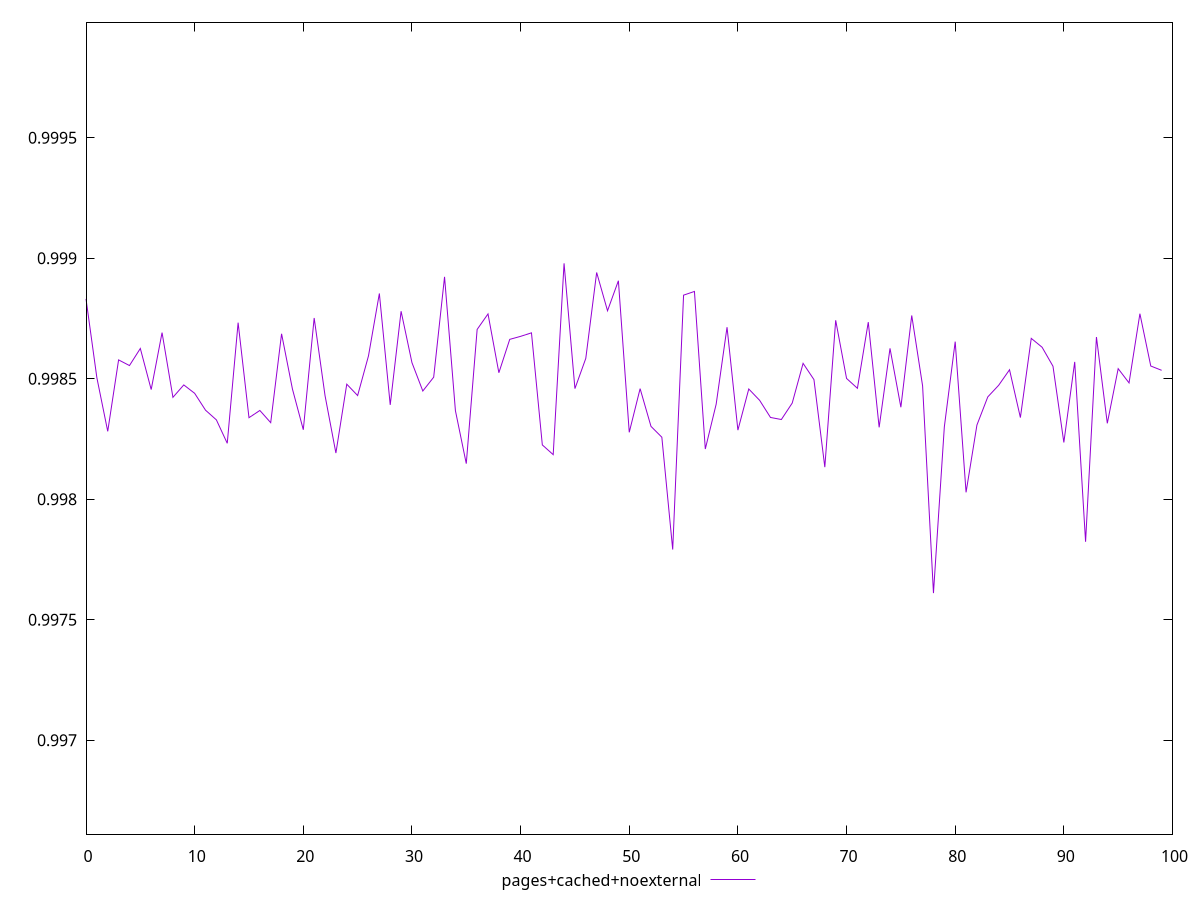 $_pagesCachedNoexternal <<EOF
0.9988311288616056
0.9985040626774732
0.9982816325714007
0.9985780744162065
0.9985545834441563
0.9986254498217295
0.9984550148050624
0.9986912222796285
0.9984227202276853
0.9984742522129766
0.9984394121833642
0.9983694252763617
0.9983292460429767
0.9982320593519842
0.9987325058440764
0.9983383126857538
0.9983682860396088
0.9983176666932583
0.9986863852185519
0.9984572472093282
0.998288284705015
0.9987518830773692
0.9984300219777043
0.9981916007491174
0.9984773207160911
0.9984301603738897
0.9985948353405423
0.9988536237071378
0.9983913341541621
0.9987799186852817
0.9985666451306
0.998448988971942
0.9985062863158582
0.9989225937759438
0.9983675737153359
0.998147694892555
0.9987044152010172
0.9987687697037297
0.9985247352671891
0.9986632254075245
0.998675736995964
0.9986902962153816
0.9982252454875088
0.9981849798399316
0.9989786639992547
0.9984588858064509
0.9985843612177192
0.9989407246948265
0.9987819029008973
0.9989064450585514
0.9982776320696343
0.998458794807412
0.9983023629505441
0.9982572263611706
0.997791323744077
0.9988466500975486
0.9988620151408054
0.9982083545326197
0.9983943387442971
0.9987136978274052
0.998286611161388
0.9984573382766411
0.9984103236103412
0.9983392750603072
0.9983306953129125
0.9983989314062477
0.9985637555036009
0.9984963497767992
0.9981331478041653
0.9987423788199601
0.9985012128077222
0.9984602503102799
0.9987347441059982
0.998298202452506
0.9986258674074331
0.9983816818375689
0.9987623369169338
0.9984700028498084
0.9976105978692127
0.9983000633768515
0.9986538760965977
0.9980286067309869
0.9983078334510578
0.9984245711639432
0.9984727162290572
0.9985371582592177
0.9983387458057081
0.9986673921621744
0.998630412918702
0.9985517624868856
0.9982355344761078
0.9985697885685216
0.9978235930327491
0.9986729326445651
0.9983149449202137
0.9985417038586868
0.9984825895448343
0.9987696536784321
0.9985527177337082
0.9985348376749071
EOF
set key outside below
set terminal pngcairo
set output "report_00006_2020-11-02T20-21-41.718Z/mainthread-work-breakdown/pages+cached+noexternal//score.png"
set yrange [0.9966105978692127:0.9999786639992547]
plot $_pagesCachedNoexternal title "pages+cached+noexternal" with line ,